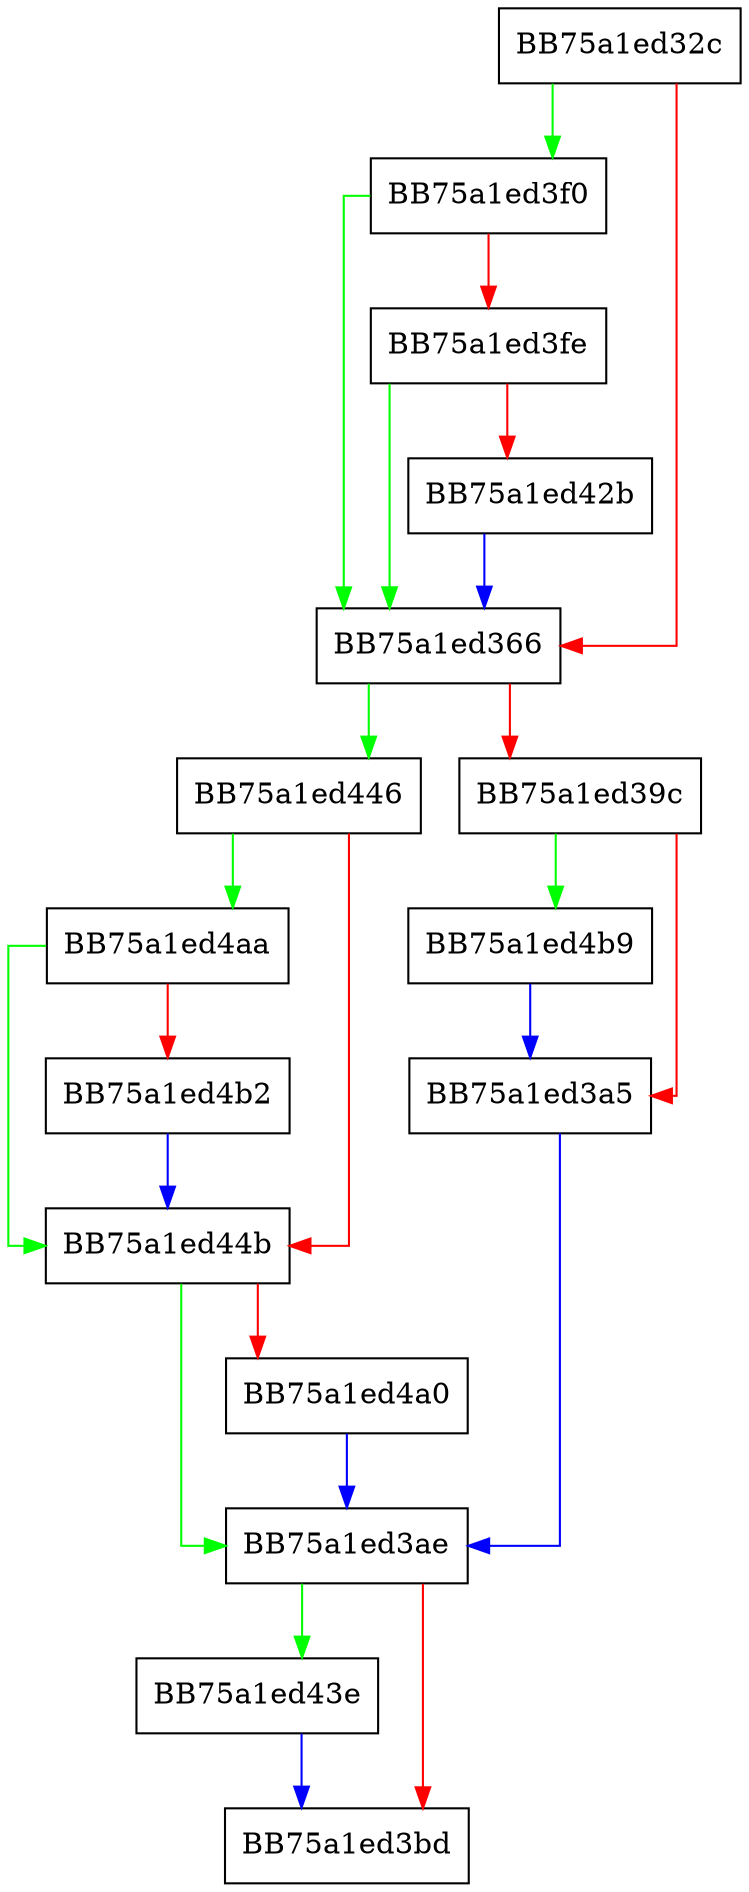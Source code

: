 digraph store_hash_entry {
  node [shape="box"];
  graph [splines=ortho];
  BB75a1ed32c -> BB75a1ed3f0 [color="green"];
  BB75a1ed32c -> BB75a1ed366 [color="red"];
  BB75a1ed366 -> BB75a1ed446 [color="green"];
  BB75a1ed366 -> BB75a1ed39c [color="red"];
  BB75a1ed39c -> BB75a1ed4b9 [color="green"];
  BB75a1ed39c -> BB75a1ed3a5 [color="red"];
  BB75a1ed3a5 -> BB75a1ed3ae [color="blue"];
  BB75a1ed3ae -> BB75a1ed43e [color="green"];
  BB75a1ed3ae -> BB75a1ed3bd [color="red"];
  BB75a1ed3f0 -> BB75a1ed366 [color="green"];
  BB75a1ed3f0 -> BB75a1ed3fe [color="red"];
  BB75a1ed3fe -> BB75a1ed366 [color="green"];
  BB75a1ed3fe -> BB75a1ed42b [color="red"];
  BB75a1ed42b -> BB75a1ed366 [color="blue"];
  BB75a1ed43e -> BB75a1ed3bd [color="blue"];
  BB75a1ed446 -> BB75a1ed4aa [color="green"];
  BB75a1ed446 -> BB75a1ed44b [color="red"];
  BB75a1ed44b -> BB75a1ed3ae [color="green"];
  BB75a1ed44b -> BB75a1ed4a0 [color="red"];
  BB75a1ed4a0 -> BB75a1ed3ae [color="blue"];
  BB75a1ed4aa -> BB75a1ed44b [color="green"];
  BB75a1ed4aa -> BB75a1ed4b2 [color="red"];
  BB75a1ed4b2 -> BB75a1ed44b [color="blue"];
  BB75a1ed4b9 -> BB75a1ed3a5 [color="blue"];
}